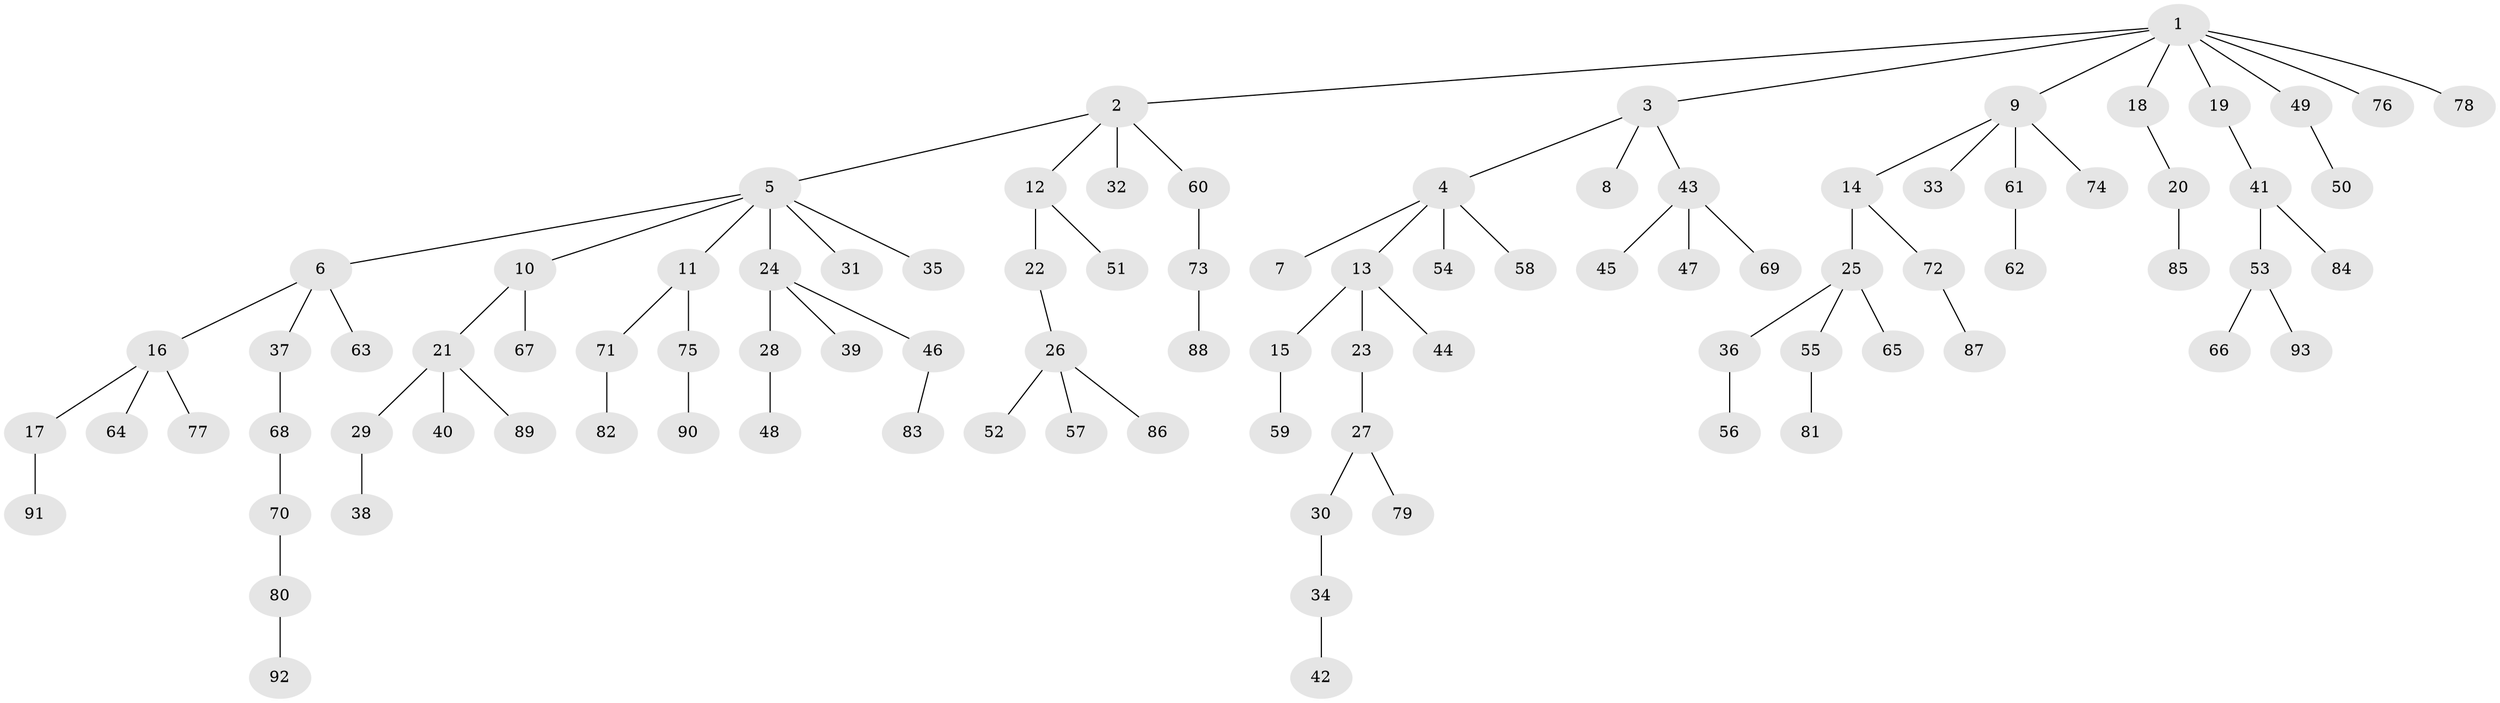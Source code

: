 // Generated by graph-tools (version 1.1) at 2025/50/03/09/25 03:50:17]
// undirected, 93 vertices, 92 edges
graph export_dot {
graph [start="1"]
  node [color=gray90,style=filled];
  1;
  2;
  3;
  4;
  5;
  6;
  7;
  8;
  9;
  10;
  11;
  12;
  13;
  14;
  15;
  16;
  17;
  18;
  19;
  20;
  21;
  22;
  23;
  24;
  25;
  26;
  27;
  28;
  29;
  30;
  31;
  32;
  33;
  34;
  35;
  36;
  37;
  38;
  39;
  40;
  41;
  42;
  43;
  44;
  45;
  46;
  47;
  48;
  49;
  50;
  51;
  52;
  53;
  54;
  55;
  56;
  57;
  58;
  59;
  60;
  61;
  62;
  63;
  64;
  65;
  66;
  67;
  68;
  69;
  70;
  71;
  72;
  73;
  74;
  75;
  76;
  77;
  78;
  79;
  80;
  81;
  82;
  83;
  84;
  85;
  86;
  87;
  88;
  89;
  90;
  91;
  92;
  93;
  1 -- 2;
  1 -- 3;
  1 -- 9;
  1 -- 18;
  1 -- 19;
  1 -- 49;
  1 -- 76;
  1 -- 78;
  2 -- 5;
  2 -- 12;
  2 -- 32;
  2 -- 60;
  3 -- 4;
  3 -- 8;
  3 -- 43;
  4 -- 7;
  4 -- 13;
  4 -- 54;
  4 -- 58;
  5 -- 6;
  5 -- 10;
  5 -- 11;
  5 -- 24;
  5 -- 31;
  5 -- 35;
  6 -- 16;
  6 -- 37;
  6 -- 63;
  9 -- 14;
  9 -- 33;
  9 -- 61;
  9 -- 74;
  10 -- 21;
  10 -- 67;
  11 -- 71;
  11 -- 75;
  12 -- 22;
  12 -- 51;
  13 -- 15;
  13 -- 23;
  13 -- 44;
  14 -- 25;
  14 -- 72;
  15 -- 59;
  16 -- 17;
  16 -- 64;
  16 -- 77;
  17 -- 91;
  18 -- 20;
  19 -- 41;
  20 -- 85;
  21 -- 29;
  21 -- 40;
  21 -- 89;
  22 -- 26;
  23 -- 27;
  24 -- 28;
  24 -- 39;
  24 -- 46;
  25 -- 36;
  25 -- 55;
  25 -- 65;
  26 -- 52;
  26 -- 57;
  26 -- 86;
  27 -- 30;
  27 -- 79;
  28 -- 48;
  29 -- 38;
  30 -- 34;
  34 -- 42;
  36 -- 56;
  37 -- 68;
  41 -- 53;
  41 -- 84;
  43 -- 45;
  43 -- 47;
  43 -- 69;
  46 -- 83;
  49 -- 50;
  53 -- 66;
  53 -- 93;
  55 -- 81;
  60 -- 73;
  61 -- 62;
  68 -- 70;
  70 -- 80;
  71 -- 82;
  72 -- 87;
  73 -- 88;
  75 -- 90;
  80 -- 92;
}
